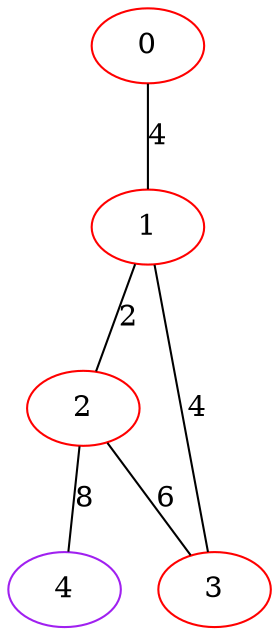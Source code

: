 graph "" {
0 [color=red, weight=1];
1 [color=red, weight=1];
2 [color=red, weight=1];
3 [color=red, weight=1];
4 [color=purple, weight=4];
0 -- 1  [key=0, label=4];
1 -- 2  [key=0, label=2];
1 -- 3  [key=0, label=4];
2 -- 3  [key=0, label=6];
2 -- 4  [key=0, label=8];
}
